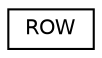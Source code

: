 digraph "Graphical Class Hierarchy"
{
  edge [fontname="Helvetica",fontsize="10",labelfontname="Helvetica",labelfontsize="10"];
  node [fontname="Helvetica",fontsize="10",shape=record];
  rankdir="LR";
  Node0 [label="ROW",height=0.2,width=0.4,color="black", fillcolor="white", style="filled",URL="$structROW.html",tooltip="Structure ROW Cette structure est utilisée lors de l&#39;implémentation de l&#39;algorithme de PERT afin de g..."];
}
